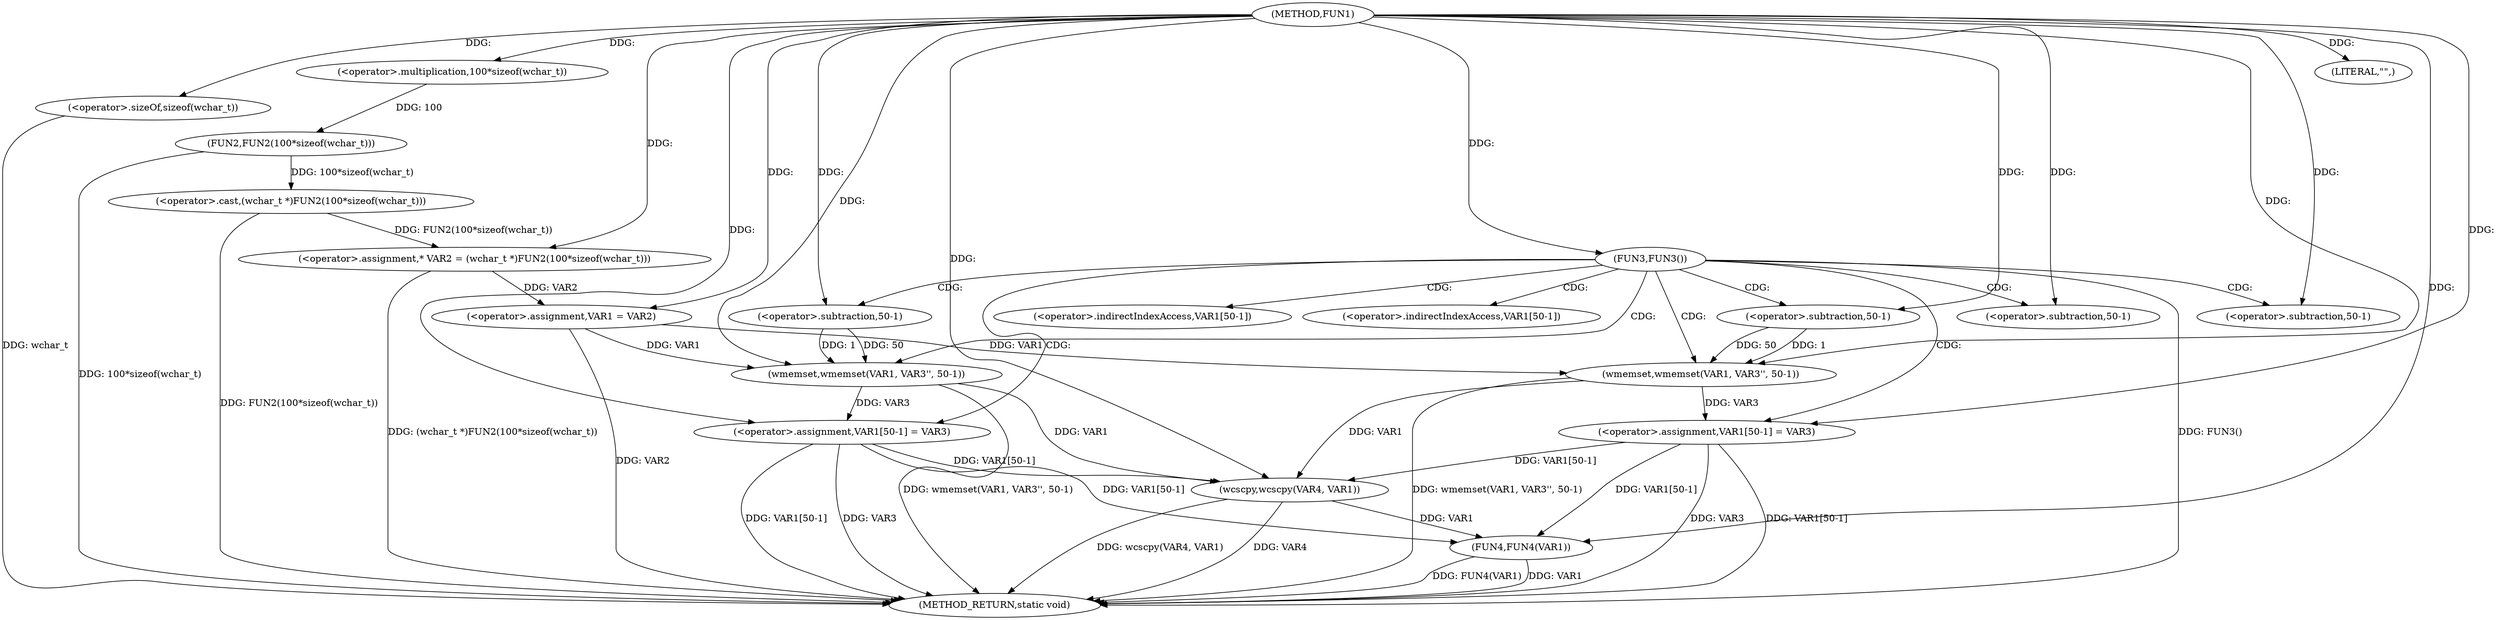 digraph FUN1 {  
"1000100" [label = "(METHOD,FUN1)" ]
"1000154" [label = "(METHOD_RETURN,static void)" ]
"1000104" [label = "(<operator>.assignment,* VAR2 = (wchar_t *)FUN2(100*sizeof(wchar_t)))" ]
"1000106" [label = "(<operator>.cast,(wchar_t *)FUN2(100*sizeof(wchar_t)))" ]
"1000108" [label = "(FUN2,FUN2(100*sizeof(wchar_t)))" ]
"1000109" [label = "(<operator>.multiplication,100*sizeof(wchar_t))" ]
"1000111" [label = "(<operator>.sizeOf,sizeof(wchar_t))" ]
"1000113" [label = "(<operator>.assignment,VAR1 = VAR2)" ]
"1000117" [label = "(FUN3,FUN3())" ]
"1000119" [label = "(wmemset,wmemset(VAR1, VAR3'', 50-1))" ]
"1000122" [label = "(<operator>.subtraction,50-1)" ]
"1000125" [label = "(<operator>.assignment,VAR1[50-1] = VAR3)" ]
"1000128" [label = "(<operator>.subtraction,50-1)" ]
"1000134" [label = "(wmemset,wmemset(VAR1, VAR3'', 50-1))" ]
"1000137" [label = "(<operator>.subtraction,50-1)" ]
"1000140" [label = "(<operator>.assignment,VAR1[50-1] = VAR3)" ]
"1000143" [label = "(<operator>.subtraction,50-1)" ]
"1000148" [label = "(LITERAL,\"\",)" ]
"1000149" [label = "(wcscpy,wcscpy(VAR4, VAR1))" ]
"1000152" [label = "(FUN4,FUN4(VAR1))" ]
"1000126" [label = "(<operator>.indirectIndexAccess,VAR1[50-1])" ]
"1000141" [label = "(<operator>.indirectIndexAccess,VAR1[50-1])" ]
  "1000117" -> "1000154"  [ label = "DDG: FUN3()"] 
  "1000125" -> "1000154"  [ label = "DDG: VAR1[50-1]"] 
  "1000106" -> "1000154"  [ label = "DDG: FUN2(100*sizeof(wchar_t))"] 
  "1000140" -> "1000154"  [ label = "DDG: VAR1[50-1]"] 
  "1000134" -> "1000154"  [ label = "DDG: wmemset(VAR1, VAR3'', 50-1)"] 
  "1000113" -> "1000154"  [ label = "DDG: VAR2"] 
  "1000149" -> "1000154"  [ label = "DDG: wcscpy(VAR4, VAR1)"] 
  "1000152" -> "1000154"  [ label = "DDG: VAR1"] 
  "1000111" -> "1000154"  [ label = "DDG: wchar_t"] 
  "1000149" -> "1000154"  [ label = "DDG: VAR4"] 
  "1000119" -> "1000154"  [ label = "DDG: wmemset(VAR1, VAR3'', 50-1)"] 
  "1000140" -> "1000154"  [ label = "DDG: VAR3"] 
  "1000125" -> "1000154"  [ label = "DDG: VAR3"] 
  "1000152" -> "1000154"  [ label = "DDG: FUN4(VAR1)"] 
  "1000104" -> "1000154"  [ label = "DDG: (wchar_t *)FUN2(100*sizeof(wchar_t))"] 
  "1000108" -> "1000154"  [ label = "DDG: 100*sizeof(wchar_t)"] 
  "1000106" -> "1000104"  [ label = "DDG: FUN2(100*sizeof(wchar_t))"] 
  "1000100" -> "1000104"  [ label = "DDG: "] 
  "1000108" -> "1000106"  [ label = "DDG: 100*sizeof(wchar_t)"] 
  "1000109" -> "1000108"  [ label = "DDG: 100"] 
  "1000100" -> "1000109"  [ label = "DDG: "] 
  "1000100" -> "1000111"  [ label = "DDG: "] 
  "1000104" -> "1000113"  [ label = "DDG: VAR2"] 
  "1000100" -> "1000113"  [ label = "DDG: "] 
  "1000100" -> "1000117"  [ label = "DDG: "] 
  "1000113" -> "1000119"  [ label = "DDG: VAR1"] 
  "1000100" -> "1000119"  [ label = "DDG: "] 
  "1000122" -> "1000119"  [ label = "DDG: 50"] 
  "1000122" -> "1000119"  [ label = "DDG: 1"] 
  "1000100" -> "1000122"  [ label = "DDG: "] 
  "1000119" -> "1000125"  [ label = "DDG: VAR3"] 
  "1000100" -> "1000125"  [ label = "DDG: "] 
  "1000100" -> "1000128"  [ label = "DDG: "] 
  "1000113" -> "1000134"  [ label = "DDG: VAR1"] 
  "1000100" -> "1000134"  [ label = "DDG: "] 
  "1000137" -> "1000134"  [ label = "DDG: 50"] 
  "1000137" -> "1000134"  [ label = "DDG: 1"] 
  "1000100" -> "1000137"  [ label = "DDG: "] 
  "1000134" -> "1000140"  [ label = "DDG: VAR3"] 
  "1000100" -> "1000140"  [ label = "DDG: "] 
  "1000100" -> "1000143"  [ label = "DDG: "] 
  "1000100" -> "1000148"  [ label = "DDG: "] 
  "1000100" -> "1000149"  [ label = "DDG: "] 
  "1000125" -> "1000149"  [ label = "DDG: VAR1[50-1]"] 
  "1000140" -> "1000149"  [ label = "DDG: VAR1[50-1]"] 
  "1000134" -> "1000149"  [ label = "DDG: VAR1"] 
  "1000119" -> "1000149"  [ label = "DDG: VAR1"] 
  "1000125" -> "1000152"  [ label = "DDG: VAR1[50-1]"] 
  "1000149" -> "1000152"  [ label = "DDG: VAR1"] 
  "1000140" -> "1000152"  [ label = "DDG: VAR1[50-1]"] 
  "1000100" -> "1000152"  [ label = "DDG: "] 
  "1000117" -> "1000125"  [ label = "CDG: "] 
  "1000117" -> "1000143"  [ label = "CDG: "] 
  "1000117" -> "1000126"  [ label = "CDG: "] 
  "1000117" -> "1000128"  [ label = "CDG: "] 
  "1000117" -> "1000137"  [ label = "CDG: "] 
  "1000117" -> "1000141"  [ label = "CDG: "] 
  "1000117" -> "1000119"  [ label = "CDG: "] 
  "1000117" -> "1000140"  [ label = "CDG: "] 
  "1000117" -> "1000134"  [ label = "CDG: "] 
  "1000117" -> "1000122"  [ label = "CDG: "] 
}

